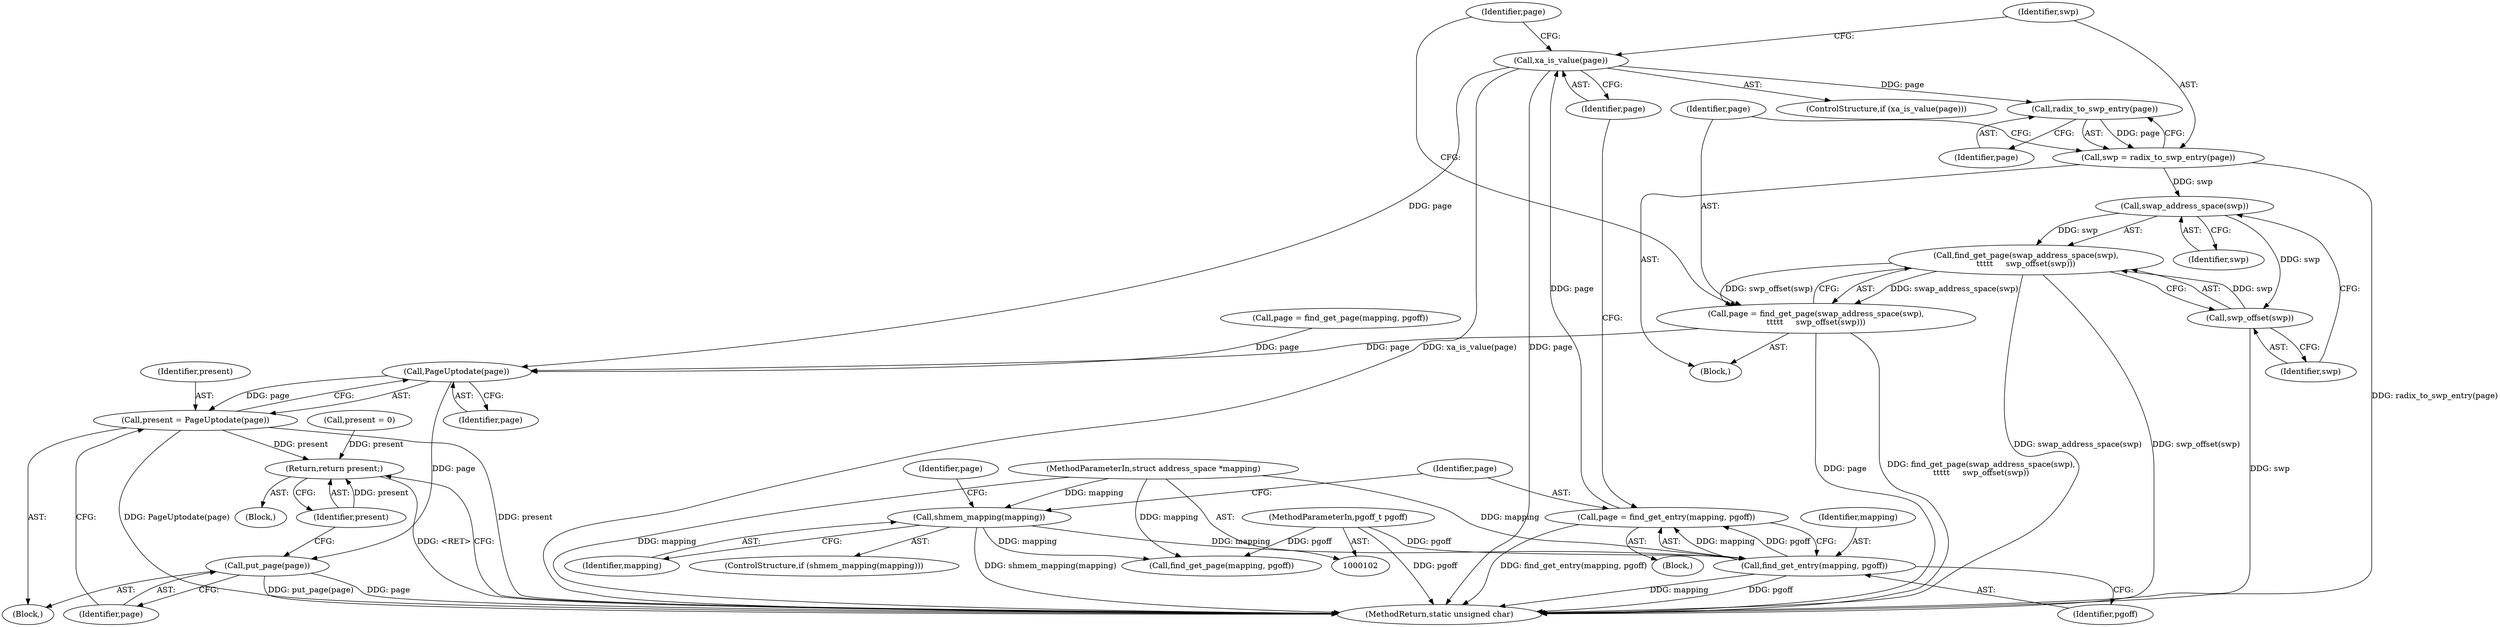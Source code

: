 digraph "1_linux_574823bfab82d9d8fa47f422778043fbb4b4f50e_0@pointer" {
"1000121" [label="(Call,xa_is_value(page))"];
"1000115" [label="(Call,page = find_get_entry(mapping, pgoff))"];
"1000117" [label="(Call,find_get_entry(mapping, pgoff))"];
"1000112" [label="(Call,shmem_mapping(mapping))"];
"1000103" [label="(MethodParameterIn,struct address_space *mapping)"];
"1000104" [label="(MethodParameterIn,pgoff_t pgoff)"];
"1000127" [label="(Call,radix_to_swp_entry(page))"];
"1000125" [label="(Call,swp = radix_to_swp_entry(page))"];
"1000132" [label="(Call,swap_address_space(swp))"];
"1000131" [label="(Call,find_get_page(swap_address_space(swp),\n\t\t\t\t\t     swp_offset(swp)))"];
"1000129" [label="(Call,page = find_get_page(swap_address_space(swp),\n\t\t\t\t\t     swp_offset(swp)))"];
"1000147" [label="(Call,PageUptodate(page))"];
"1000145" [label="(Call,present = PageUptodate(page))"];
"1000151" [label="(Return,return present;)"];
"1000149" [label="(Call,put_page(page))"];
"1000134" [label="(Call,swp_offset(swp))"];
"1000125" [label="(Call,swp = radix_to_swp_entry(page))"];
"1000138" [label="(Identifier,page)"];
"1000104" [label="(MethodParameterIn,pgoff_t pgoff)"];
"1000149" [label="(Call,put_page(page))"];
"1000105" [label="(Block,)"];
"1000153" [label="(MethodReturn,static unsigned char)"];
"1000137" [label="(Call,page = find_get_page(mapping, pgoff))"];
"1000122" [label="(Identifier,page)"];
"1000123" [label="(Block,)"];
"1000146" [label="(Identifier,present)"];
"1000127" [label="(Call,radix_to_swp_entry(page))"];
"1000144" [label="(Block,)"];
"1000150" [label="(Identifier,page)"];
"1000114" [label="(Block,)"];
"1000112" [label="(Call,shmem_mapping(mapping))"];
"1000145" [label="(Call,present = PageUptodate(page))"];
"1000152" [label="(Identifier,present)"];
"1000151" [label="(Return,return present;)"];
"1000129" [label="(Call,page = find_get_page(swap_address_space(swp),\n\t\t\t\t\t     swp_offset(swp)))"];
"1000103" [label="(MethodParameterIn,struct address_space *mapping)"];
"1000126" [label="(Identifier,swp)"];
"1000119" [label="(Identifier,pgoff)"];
"1000148" [label="(Identifier,page)"];
"1000113" [label="(Identifier,mapping)"];
"1000147" [label="(Call,PageUptodate(page))"];
"1000117" [label="(Call,find_get_entry(mapping, pgoff))"];
"1000107" [label="(Call,present = 0)"];
"1000120" [label="(ControlStructure,if (xa_is_value(page)))"];
"1000130" [label="(Identifier,page)"];
"1000134" [label="(Call,swp_offset(swp))"];
"1000121" [label="(Call,xa_is_value(page))"];
"1000115" [label="(Call,page = find_get_entry(mapping, pgoff))"];
"1000132" [label="(Call,swap_address_space(swp))"];
"1000143" [label="(Identifier,page)"];
"1000135" [label="(Identifier,swp)"];
"1000116" [label="(Identifier,page)"];
"1000139" [label="(Call,find_get_page(mapping, pgoff))"];
"1000128" [label="(Identifier,page)"];
"1000133" [label="(Identifier,swp)"];
"1000111" [label="(ControlStructure,if (shmem_mapping(mapping)))"];
"1000118" [label="(Identifier,mapping)"];
"1000131" [label="(Call,find_get_page(swap_address_space(swp),\n\t\t\t\t\t     swp_offset(swp)))"];
"1000121" -> "1000120"  [label="AST: "];
"1000121" -> "1000122"  [label="CFG: "];
"1000122" -> "1000121"  [label="AST: "];
"1000126" -> "1000121"  [label="CFG: "];
"1000143" -> "1000121"  [label="CFG: "];
"1000121" -> "1000153"  [label="DDG: xa_is_value(page)"];
"1000121" -> "1000153"  [label="DDG: page"];
"1000115" -> "1000121"  [label="DDG: page"];
"1000121" -> "1000127"  [label="DDG: page"];
"1000121" -> "1000147"  [label="DDG: page"];
"1000115" -> "1000114"  [label="AST: "];
"1000115" -> "1000117"  [label="CFG: "];
"1000116" -> "1000115"  [label="AST: "];
"1000117" -> "1000115"  [label="AST: "];
"1000122" -> "1000115"  [label="CFG: "];
"1000115" -> "1000153"  [label="DDG: find_get_entry(mapping, pgoff)"];
"1000117" -> "1000115"  [label="DDG: mapping"];
"1000117" -> "1000115"  [label="DDG: pgoff"];
"1000117" -> "1000119"  [label="CFG: "];
"1000118" -> "1000117"  [label="AST: "];
"1000119" -> "1000117"  [label="AST: "];
"1000117" -> "1000153"  [label="DDG: mapping"];
"1000117" -> "1000153"  [label="DDG: pgoff"];
"1000112" -> "1000117"  [label="DDG: mapping"];
"1000103" -> "1000117"  [label="DDG: mapping"];
"1000104" -> "1000117"  [label="DDG: pgoff"];
"1000112" -> "1000111"  [label="AST: "];
"1000112" -> "1000113"  [label="CFG: "];
"1000113" -> "1000112"  [label="AST: "];
"1000116" -> "1000112"  [label="CFG: "];
"1000138" -> "1000112"  [label="CFG: "];
"1000112" -> "1000153"  [label="DDG: shmem_mapping(mapping)"];
"1000103" -> "1000112"  [label="DDG: mapping"];
"1000112" -> "1000139"  [label="DDG: mapping"];
"1000103" -> "1000102"  [label="AST: "];
"1000103" -> "1000153"  [label="DDG: mapping"];
"1000103" -> "1000139"  [label="DDG: mapping"];
"1000104" -> "1000102"  [label="AST: "];
"1000104" -> "1000153"  [label="DDG: pgoff"];
"1000104" -> "1000139"  [label="DDG: pgoff"];
"1000127" -> "1000125"  [label="AST: "];
"1000127" -> "1000128"  [label="CFG: "];
"1000128" -> "1000127"  [label="AST: "];
"1000125" -> "1000127"  [label="CFG: "];
"1000127" -> "1000125"  [label="DDG: page"];
"1000125" -> "1000123"  [label="AST: "];
"1000126" -> "1000125"  [label="AST: "];
"1000130" -> "1000125"  [label="CFG: "];
"1000125" -> "1000153"  [label="DDG: radix_to_swp_entry(page)"];
"1000125" -> "1000132"  [label="DDG: swp"];
"1000132" -> "1000131"  [label="AST: "];
"1000132" -> "1000133"  [label="CFG: "];
"1000133" -> "1000132"  [label="AST: "];
"1000135" -> "1000132"  [label="CFG: "];
"1000132" -> "1000131"  [label="DDG: swp"];
"1000132" -> "1000134"  [label="DDG: swp"];
"1000131" -> "1000129"  [label="AST: "];
"1000131" -> "1000134"  [label="CFG: "];
"1000134" -> "1000131"  [label="AST: "];
"1000129" -> "1000131"  [label="CFG: "];
"1000131" -> "1000153"  [label="DDG: swap_address_space(swp)"];
"1000131" -> "1000153"  [label="DDG: swp_offset(swp)"];
"1000131" -> "1000129"  [label="DDG: swap_address_space(swp)"];
"1000131" -> "1000129"  [label="DDG: swp_offset(swp)"];
"1000134" -> "1000131"  [label="DDG: swp"];
"1000129" -> "1000123"  [label="AST: "];
"1000130" -> "1000129"  [label="AST: "];
"1000143" -> "1000129"  [label="CFG: "];
"1000129" -> "1000153"  [label="DDG: page"];
"1000129" -> "1000153"  [label="DDG: find_get_page(swap_address_space(swp),\n\t\t\t\t\t     swp_offset(swp))"];
"1000129" -> "1000147"  [label="DDG: page"];
"1000147" -> "1000145"  [label="AST: "];
"1000147" -> "1000148"  [label="CFG: "];
"1000148" -> "1000147"  [label="AST: "];
"1000145" -> "1000147"  [label="CFG: "];
"1000147" -> "1000145"  [label="DDG: page"];
"1000137" -> "1000147"  [label="DDG: page"];
"1000147" -> "1000149"  [label="DDG: page"];
"1000145" -> "1000144"  [label="AST: "];
"1000146" -> "1000145"  [label="AST: "];
"1000150" -> "1000145"  [label="CFG: "];
"1000145" -> "1000153"  [label="DDG: present"];
"1000145" -> "1000153"  [label="DDG: PageUptodate(page)"];
"1000145" -> "1000151"  [label="DDG: present"];
"1000151" -> "1000105"  [label="AST: "];
"1000151" -> "1000152"  [label="CFG: "];
"1000152" -> "1000151"  [label="AST: "];
"1000153" -> "1000151"  [label="CFG: "];
"1000151" -> "1000153"  [label="DDG: <RET>"];
"1000152" -> "1000151"  [label="DDG: present"];
"1000107" -> "1000151"  [label="DDG: present"];
"1000149" -> "1000144"  [label="AST: "];
"1000149" -> "1000150"  [label="CFG: "];
"1000150" -> "1000149"  [label="AST: "];
"1000152" -> "1000149"  [label="CFG: "];
"1000149" -> "1000153"  [label="DDG: put_page(page)"];
"1000149" -> "1000153"  [label="DDG: page"];
"1000134" -> "1000135"  [label="CFG: "];
"1000135" -> "1000134"  [label="AST: "];
"1000134" -> "1000153"  [label="DDG: swp"];
}
